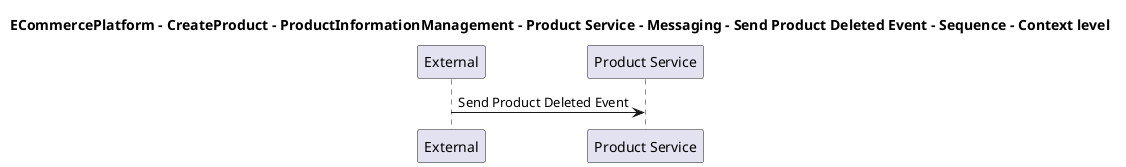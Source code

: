 @startuml

title ECommercePlatform - CreateProduct - ProductInformationManagement - Product Service - Messaging - Send Product Deleted Event - Sequence - Context level

participant "External" as C4InterFlow.SoftwareSystems.ExternalSystem
participant "Product Service" as ECommercePlatform.CreateProduct.ProductInformationManagement.SoftwareSystems.ProductService

C4InterFlow.SoftwareSystems.ExternalSystem -> ECommercePlatform.CreateProduct.ProductInformationManagement.SoftwareSystems.ProductService : Send Product Deleted Event


@enduml
